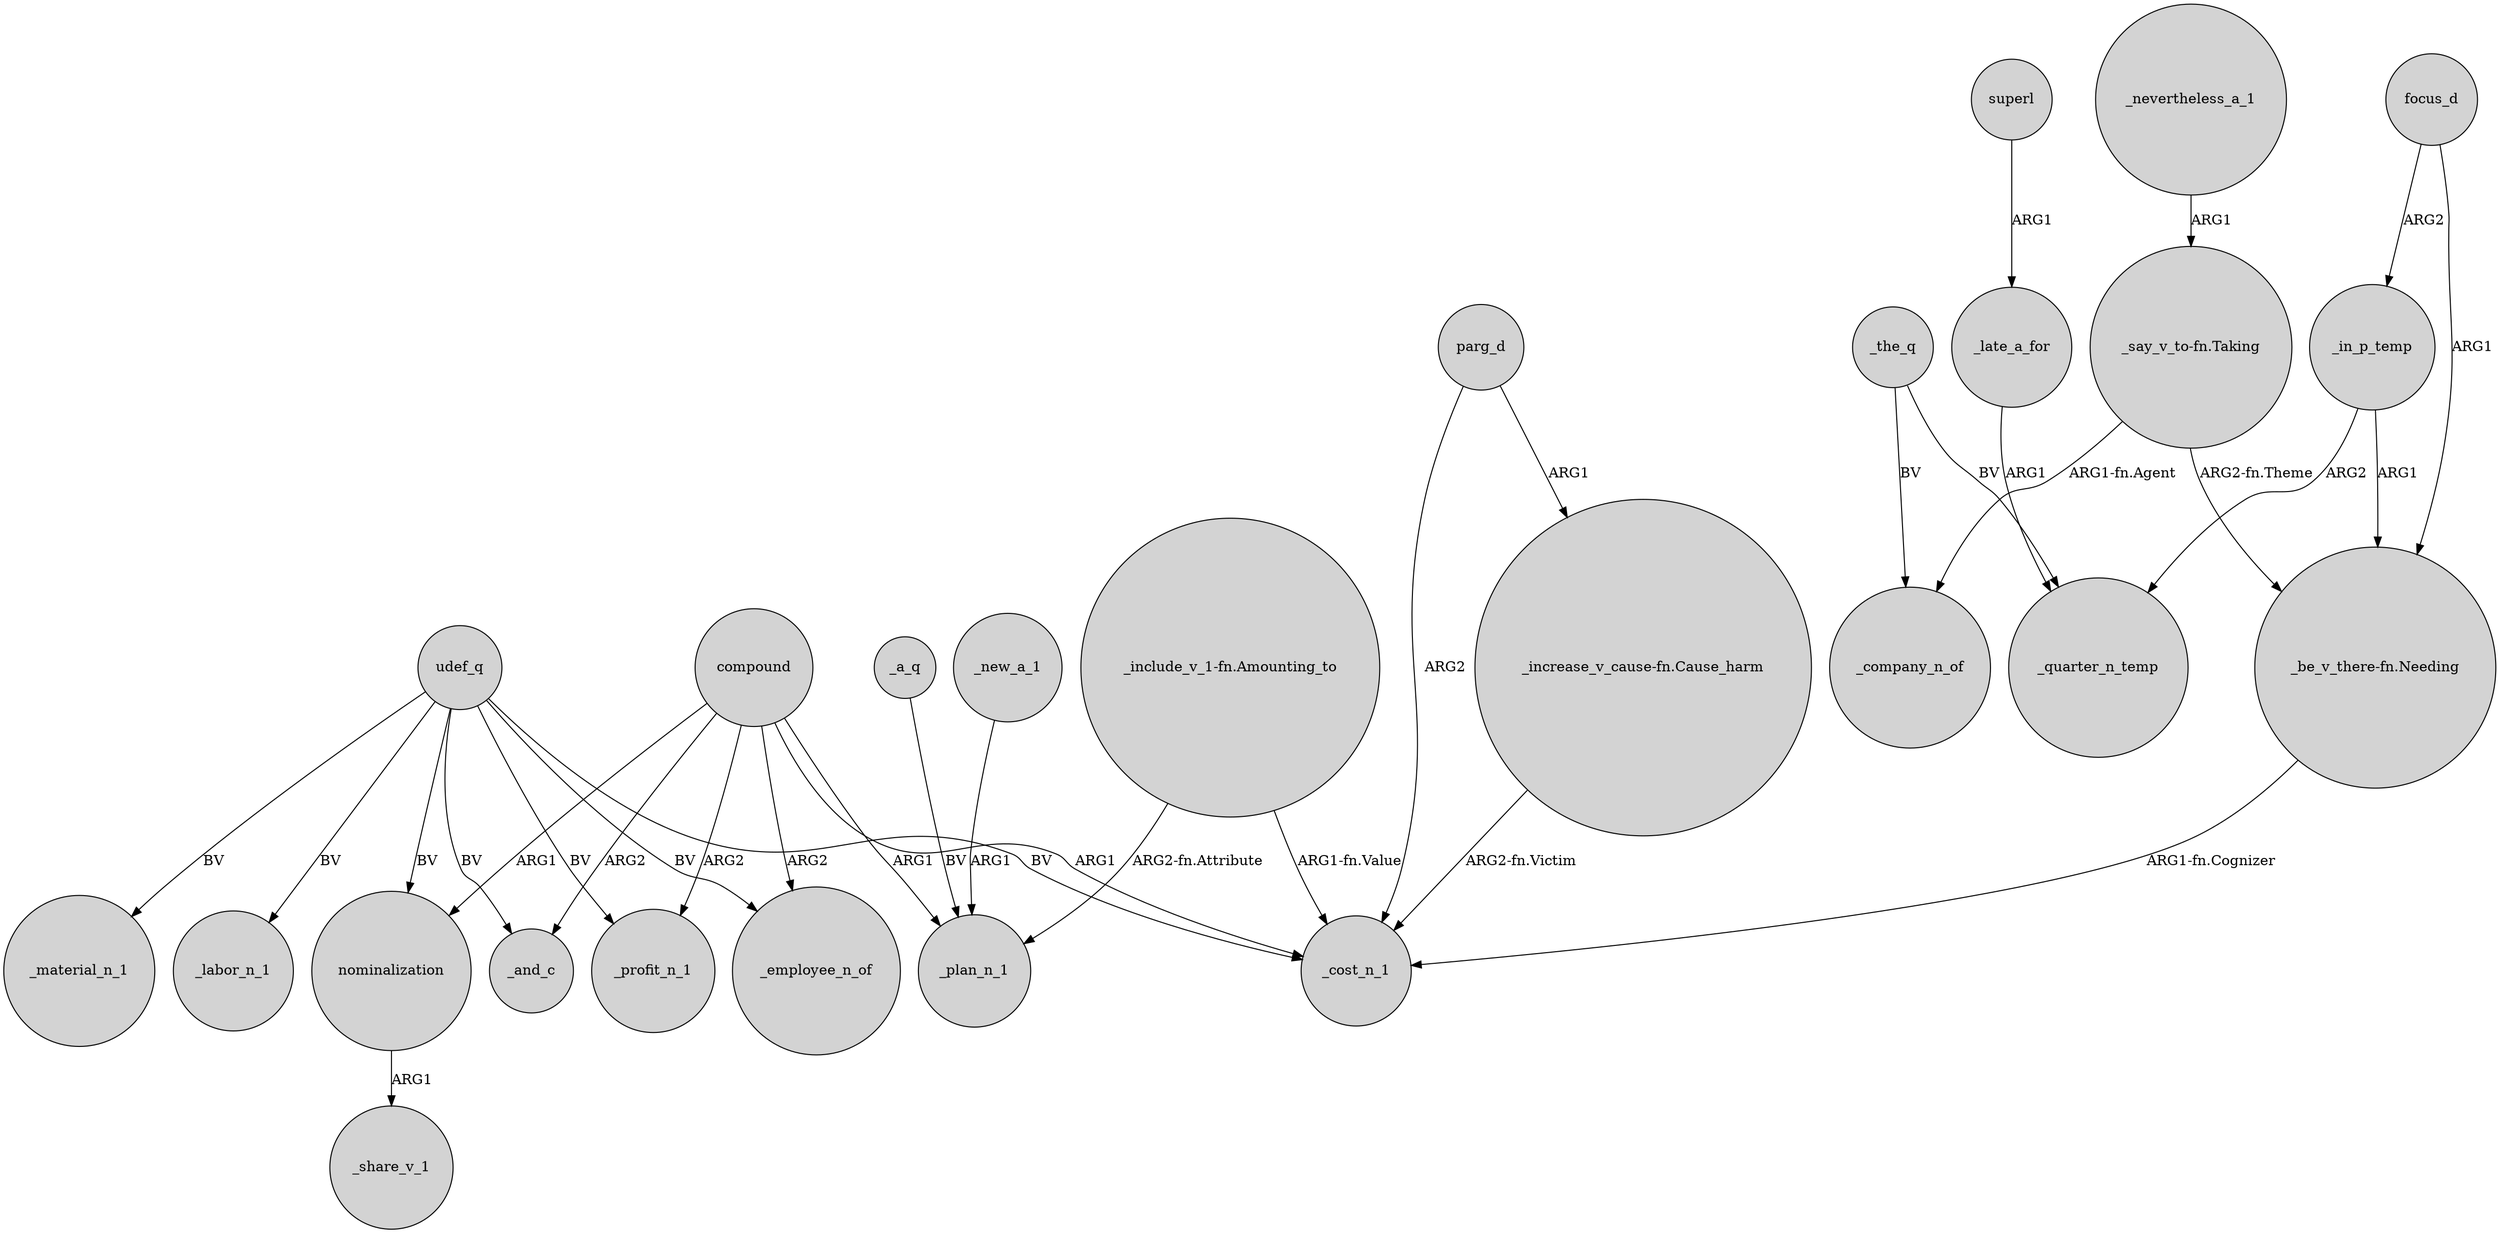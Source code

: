 digraph {
	node [shape=circle style=filled]
	_late_a_for -> _quarter_n_temp [label=ARG1]
	_in_p_temp -> _quarter_n_temp [label=ARG2]
	"_say_v_to-fn.Taking" -> "_be_v_there-fn.Needing" [label="ARG2-fn.Theme"]
	udef_q -> _material_n_1 [label=BV]
	_the_q -> _quarter_n_temp [label=BV]
	udef_q -> nominalization [label=BV]
	superl -> _late_a_for [label=ARG1]
	"_say_v_to-fn.Taking" -> _company_n_of [label="ARG1-fn.Agent"]
	udef_q -> _profit_n_1 [label=BV]
	"_include_v_1-fn.Amounting_to" -> _cost_n_1 [label="ARG1-fn.Value"]
	parg_d -> _cost_n_1 [label=ARG2]
	udef_q -> _and_c [label=BV]
	focus_d -> "_be_v_there-fn.Needing" [label=ARG1]
	compound -> _and_c [label=ARG2]
	compound -> nominalization [label=ARG1]
	parg_d -> "_increase_v_cause-fn.Cause_harm" [label=ARG1]
	compound -> _profit_n_1 [label=ARG2]
	_a_q -> _plan_n_1 [label=BV]
	focus_d -> _in_p_temp [label=ARG2]
	"_increase_v_cause-fn.Cause_harm" -> _cost_n_1 [label="ARG2-fn.Victim"]
	udef_q -> _labor_n_1 [label=BV]
	"_be_v_there-fn.Needing" -> _cost_n_1 [label="ARG1-fn.Cognizer"]
	_in_p_temp -> "_be_v_there-fn.Needing" [label=ARG1]
	compound -> _employee_n_of [label=ARG2]
	compound -> _plan_n_1 [label=ARG1]
	compound -> _cost_n_1 [label=ARG1]
	nominalization -> _share_v_1 [label=ARG1]
	udef_q -> _employee_n_of [label=BV]
	_the_q -> _company_n_of [label=BV]
	"_include_v_1-fn.Amounting_to" -> _plan_n_1 [label="ARG2-fn.Attribute"]
	_nevertheless_a_1 -> "_say_v_to-fn.Taking" [label=ARG1]
	_new_a_1 -> _plan_n_1 [label=ARG1]
	udef_q -> _cost_n_1 [label=BV]
}
